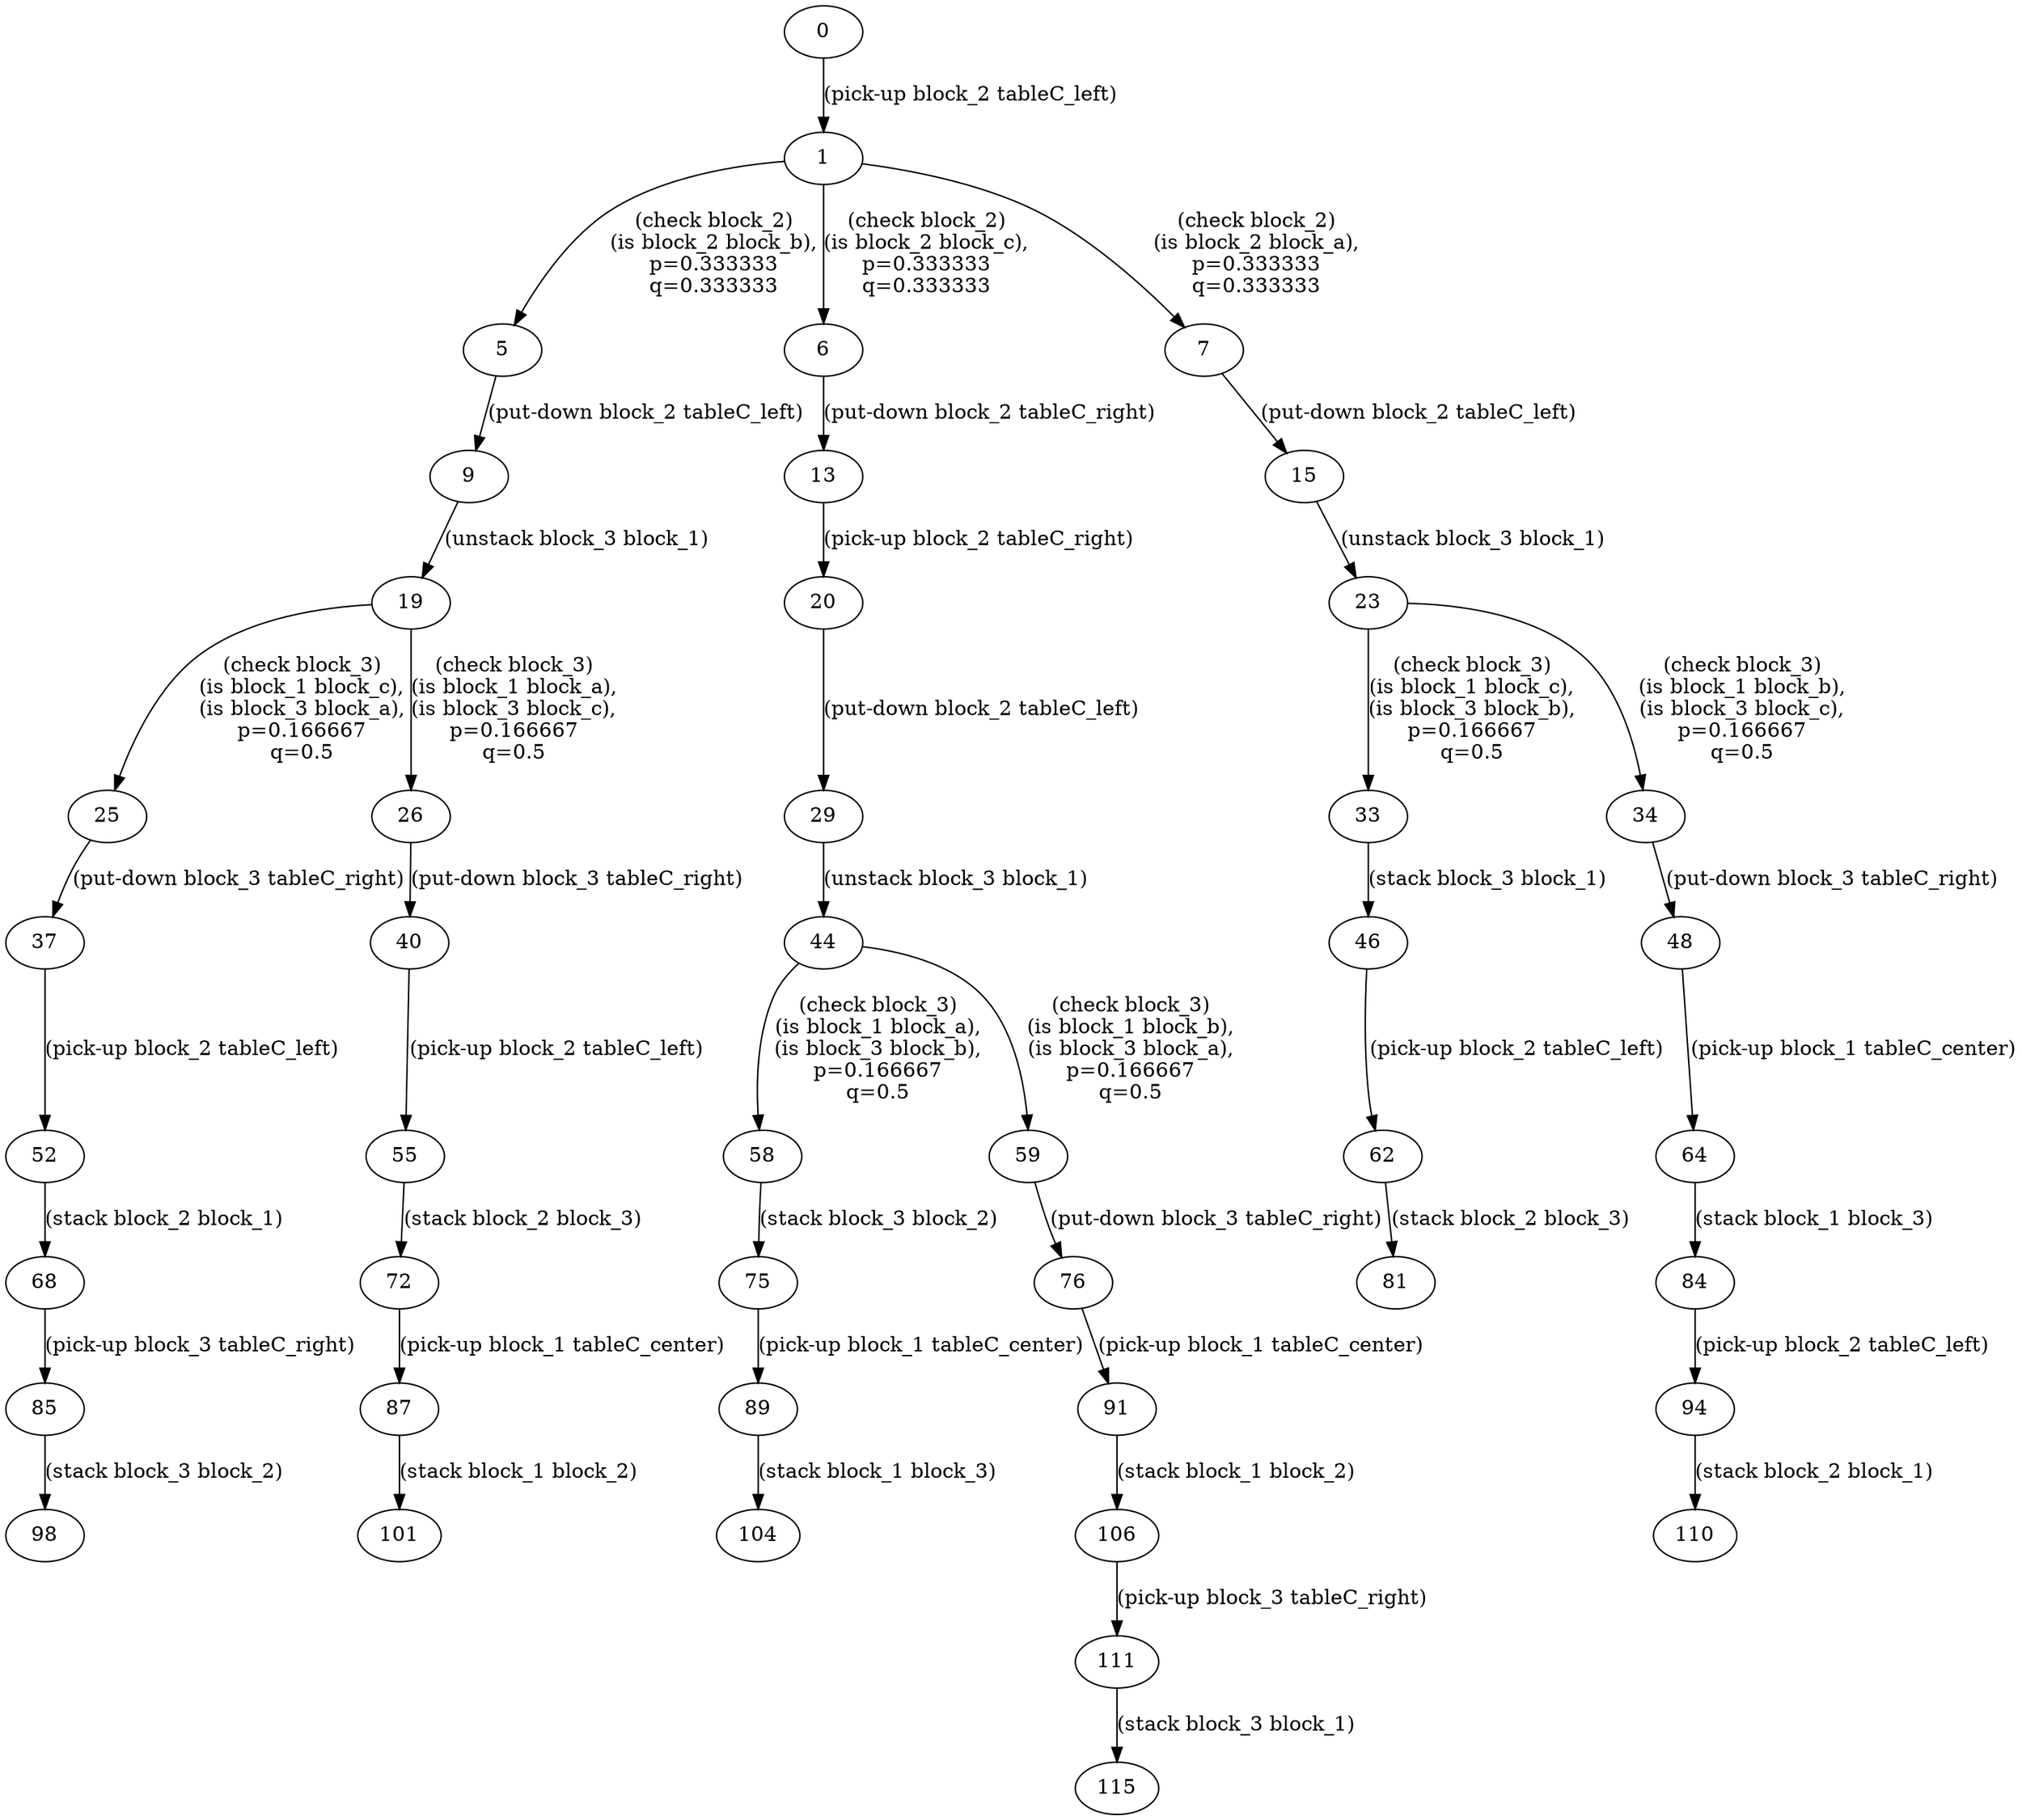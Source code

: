 digraph g{
0->1 [ label="(pick-up block_2 tableC_left)" ];
1->5 [ label="(check block_2)
(is block_2 block_b),
p=0.333333
q=0.333333" ];
5->9 [ label="(put-down block_2 tableC_left)" ];
9->19 [ label="(unstack block_3 block_1)" ];
19->25 [ label="(check block_3)
(is block_1 block_c),
(is block_3 block_a),
p=0.166667
q=0.5" ];
25->37 [ label="(put-down block_3 tableC_right)" ];
37->52 [ label="(pick-up block_2 tableC_left)" ];
52->68 [ label="(stack block_2 block_1)" ];
68->85 [ label="(pick-up block_3 tableC_right)" ];
85->98 [ label="(stack block_3 block_2)" ];
19->26 [ label="(check block_3)
(is block_1 block_a),
(is block_3 block_c),
p=0.166667
q=0.5" ];
26->40 [ label="(put-down block_3 tableC_right)" ];
40->55 [ label="(pick-up block_2 tableC_left)" ];
55->72 [ label="(stack block_2 block_3)" ];
72->87 [ label="(pick-up block_1 tableC_center)" ];
87->101 [ label="(stack block_1 block_2)" ];
1->6 [ label="(check block_2)
(is block_2 block_c),
p=0.333333
q=0.333333" ];
6->13 [ label="(put-down block_2 tableC_right)" ];
13->20 [ label="(pick-up block_2 tableC_right)" ];
20->29 [ label="(put-down block_2 tableC_left)" ];
29->44 [ label="(unstack block_3 block_1)" ];
44->58 [ label="(check block_3)
(is block_1 block_a),
(is block_3 block_b),
p=0.166667
q=0.5" ];
58->75 [ label="(stack block_3 block_2)" ];
75->89 [ label="(pick-up block_1 tableC_center)" ];
89->104 [ label="(stack block_1 block_3)" ];
44->59 [ label="(check block_3)
(is block_1 block_b),
(is block_3 block_a),
p=0.166667
q=0.5" ];
59->76 [ label="(put-down block_3 tableC_right)" ];
76->91 [ label="(pick-up block_1 tableC_center)" ];
91->106 [ label="(stack block_1 block_2)" ];
106->111 [ label="(pick-up block_3 tableC_right)" ];
111->115 [ label="(stack block_3 block_1)" ];
1->7 [ label="(check block_2)
(is block_2 block_a),
p=0.333333
q=0.333333" ];
7->15 [ label="(put-down block_2 tableC_left)" ];
15->23 [ label="(unstack block_3 block_1)" ];
23->33 [ label="(check block_3)
(is block_1 block_c),
(is block_3 block_b),
p=0.166667
q=0.5" ];
33->46 [ label="(stack block_3 block_1)" ];
46->62 [ label="(pick-up block_2 tableC_left)" ];
62->81 [ label="(stack block_2 block_3)" ];
23->34 [ label="(check block_3)
(is block_1 block_b),
(is block_3 block_c),
p=0.166667
q=0.5" ];
34->48 [ label="(put-down block_3 tableC_right)" ];
48->64 [ label="(pick-up block_1 tableC_center)" ];
64->84 [ label="(stack block_1 block_3)" ];
84->94 [ label="(pick-up block_2 tableC_left)" ];
94->110 [ label="(stack block_2 block_1)" ];
}
